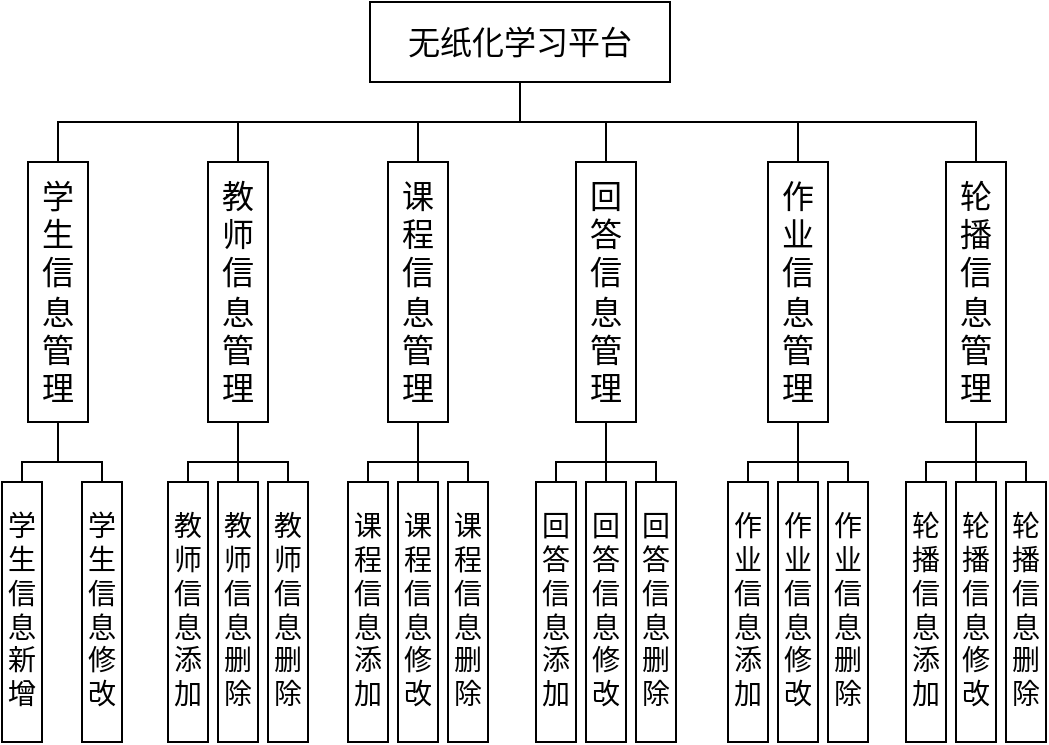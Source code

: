 <mxfile version="18.0.2" type="github">
  <diagram id="XVO9AAxLQijC5iL2iSVY" name="第 1 页">
    <mxGraphModel dx="1422" dy="738" grid="1" gridSize="10" guides="1" tooltips="1" connect="1" arrows="1" fold="1" page="1" pageScale="1" pageWidth="827" pageHeight="1169" math="0" shadow="0">
      <root>
        <mxCell id="0" />
        <mxCell id="1" parent="0" />
        <mxCell id="MD5_5JTX2Zhy4qjMyFGq-1" style="edgeStyle=orthogonalEdgeStyle;rounded=0;orthogonalLoop=1;jettySize=auto;html=1;entryX=0.5;entryY=0;entryDx=0;entryDy=0;endArrow=none;endFill=0;" edge="1" parent="1" source="rA-lsOS7G83opefxdlpn-1" target="rA-lsOS7G83opefxdlpn-2">
          <mxGeometry relative="1" as="geometry">
            <Array as="points">
              <mxPoint x="429" y="200" />
              <mxPoint x="198" y="200" />
            </Array>
          </mxGeometry>
        </mxCell>
        <mxCell id="MD5_5JTX2Zhy4qjMyFGq-2" style="edgeStyle=orthogonalEdgeStyle;rounded=0;orthogonalLoop=1;jettySize=auto;html=1;entryX=0.5;entryY=0;entryDx=0;entryDy=0;endArrow=none;endFill=0;" edge="1" parent="1" source="rA-lsOS7G83opefxdlpn-1" target="rA-lsOS7G83opefxdlpn-3">
          <mxGeometry relative="1" as="geometry">
            <Array as="points">
              <mxPoint x="429" y="200" />
              <mxPoint x="288" y="200" />
            </Array>
          </mxGeometry>
        </mxCell>
        <mxCell id="MD5_5JTX2Zhy4qjMyFGq-3" style="edgeStyle=orthogonalEdgeStyle;rounded=0;orthogonalLoop=1;jettySize=auto;html=1;endArrow=none;endFill=0;" edge="1" parent="1" source="rA-lsOS7G83opefxdlpn-1" target="rA-lsOS7G83opefxdlpn-4">
          <mxGeometry relative="1" as="geometry" />
        </mxCell>
        <mxCell id="MD5_5JTX2Zhy4qjMyFGq-4" style="edgeStyle=orthogonalEdgeStyle;rounded=0;orthogonalLoop=1;jettySize=auto;html=1;entryX=0.5;entryY=0;entryDx=0;entryDy=0;endArrow=none;endFill=0;" edge="1" parent="1" source="rA-lsOS7G83opefxdlpn-1" target="rA-lsOS7G83opefxdlpn-5">
          <mxGeometry relative="1" as="geometry" />
        </mxCell>
        <mxCell id="MD5_5JTX2Zhy4qjMyFGq-5" style="edgeStyle=orthogonalEdgeStyle;rounded=0;orthogonalLoop=1;jettySize=auto;html=1;endArrow=none;endFill=0;" edge="1" parent="1" source="rA-lsOS7G83opefxdlpn-1" target="rA-lsOS7G83opefxdlpn-6">
          <mxGeometry relative="1" as="geometry">
            <Array as="points">
              <mxPoint x="429" y="200" />
              <mxPoint x="568" y="200" />
            </Array>
          </mxGeometry>
        </mxCell>
        <mxCell id="MD5_5JTX2Zhy4qjMyFGq-6" style="edgeStyle=orthogonalEdgeStyle;rounded=0;orthogonalLoop=1;jettySize=auto;html=1;endArrow=none;endFill=0;" edge="1" parent="1" source="rA-lsOS7G83opefxdlpn-1" target="rA-lsOS7G83opefxdlpn-7">
          <mxGeometry relative="1" as="geometry">
            <Array as="points">
              <mxPoint x="429" y="200" />
              <mxPoint x="657" y="200" />
            </Array>
          </mxGeometry>
        </mxCell>
        <mxCell id="rA-lsOS7G83opefxdlpn-1" value="无纸化学习平台" style="rounded=0;whiteSpace=wrap;html=1;fontSize=16;fontFamily=宋体;" parent="1" vertex="1">
          <mxGeometry x="354" y="140" width="150" height="40" as="geometry" />
        </mxCell>
        <mxCell id="rA-lsOS7G83opefxdlpn-20" style="edgeStyle=orthogonalEdgeStyle;rounded=0;orthogonalLoop=1;jettySize=auto;html=1;fontSize=14;endArrow=none;endFill=0;fontFamily=宋体;" parent="1" source="rA-lsOS7G83opefxdlpn-2" target="rA-lsOS7G83opefxdlpn-18" edge="1">
          <mxGeometry relative="1" as="geometry" />
        </mxCell>
        <mxCell id="rA-lsOS7G83opefxdlpn-21" style="edgeStyle=orthogonalEdgeStyle;rounded=0;orthogonalLoop=1;jettySize=auto;html=1;entryX=0.5;entryY=0;entryDx=0;entryDy=0;fontSize=14;endArrow=none;endFill=0;fontFamily=宋体;" parent="1" source="rA-lsOS7G83opefxdlpn-2" target="rA-lsOS7G83opefxdlpn-19" edge="1">
          <mxGeometry relative="1" as="geometry" />
        </mxCell>
        <mxCell id="rA-lsOS7G83opefxdlpn-2" value="学生信息管理" style="rounded=0;whiteSpace=wrap;html=1;glass=0;sketch=0;horizontal=1;fontSize=16;fontFamily=宋体;" parent="1" vertex="1">
          <mxGeometry x="183" y="220" width="30" height="130" as="geometry" />
        </mxCell>
        <mxCell id="rA-lsOS7G83opefxdlpn-25" style="edgeStyle=orthogonalEdgeStyle;rounded=0;orthogonalLoop=1;jettySize=auto;html=1;fontSize=14;endArrow=none;endFill=0;fontFamily=宋体;" parent="1" source="rA-lsOS7G83opefxdlpn-3" target="rA-lsOS7G83opefxdlpn-22" edge="1">
          <mxGeometry relative="1" as="geometry" />
        </mxCell>
        <mxCell id="rA-lsOS7G83opefxdlpn-26" style="edgeStyle=orthogonalEdgeStyle;rounded=0;orthogonalLoop=1;jettySize=auto;html=1;entryX=0.5;entryY=0;entryDx=0;entryDy=0;fontSize=14;endArrow=none;endFill=0;fontFamily=宋体;" parent="1" source="rA-lsOS7G83opefxdlpn-3" target="rA-lsOS7G83opefxdlpn-23" edge="1">
          <mxGeometry relative="1" as="geometry" />
        </mxCell>
        <mxCell id="rA-lsOS7G83opefxdlpn-27" style="edgeStyle=orthogonalEdgeStyle;rounded=0;orthogonalLoop=1;jettySize=auto;html=1;entryX=0.5;entryY=0;entryDx=0;entryDy=0;fontSize=14;endArrow=none;endFill=0;fontFamily=宋体;" parent="1" source="rA-lsOS7G83opefxdlpn-3" target="rA-lsOS7G83opefxdlpn-24" edge="1">
          <mxGeometry relative="1" as="geometry" />
        </mxCell>
        <mxCell id="rA-lsOS7G83opefxdlpn-3" value="教师信息管理" style="rounded=0;whiteSpace=wrap;html=1;glass=0;sketch=0;horizontal=1;fontSize=16;fontFamily=宋体;" parent="1" vertex="1">
          <mxGeometry x="273" y="220" width="30" height="130" as="geometry" />
        </mxCell>
        <mxCell id="rA-lsOS7G83opefxdlpn-31" style="edgeStyle=orthogonalEdgeStyle;rounded=0;orthogonalLoop=1;jettySize=auto;html=1;entryX=0.5;entryY=0;entryDx=0;entryDy=0;fontSize=14;endArrow=none;endFill=0;fontFamily=宋体;" parent="1" source="rA-lsOS7G83opefxdlpn-4" target="rA-lsOS7G83opefxdlpn-28" edge="1">
          <mxGeometry relative="1" as="geometry" />
        </mxCell>
        <mxCell id="rA-lsOS7G83opefxdlpn-32" style="edgeStyle=orthogonalEdgeStyle;rounded=0;orthogonalLoop=1;jettySize=auto;html=1;fontSize=14;endArrow=none;endFill=0;fontFamily=宋体;" parent="1" source="rA-lsOS7G83opefxdlpn-4" target="rA-lsOS7G83opefxdlpn-29" edge="1">
          <mxGeometry relative="1" as="geometry" />
        </mxCell>
        <mxCell id="rA-lsOS7G83opefxdlpn-33" style="edgeStyle=orthogonalEdgeStyle;rounded=0;orthogonalLoop=1;jettySize=auto;html=1;fontSize=14;endArrow=none;endFill=0;fontFamily=宋体;" parent="1" source="rA-lsOS7G83opefxdlpn-4" target="rA-lsOS7G83opefxdlpn-30" edge="1">
          <mxGeometry relative="1" as="geometry" />
        </mxCell>
        <mxCell id="rA-lsOS7G83opefxdlpn-4" value="课程信息管理" style="rounded=0;whiteSpace=wrap;html=1;glass=0;sketch=0;horizontal=1;fontSize=16;fontFamily=宋体;" parent="1" vertex="1">
          <mxGeometry x="363" y="220" width="30" height="130" as="geometry" />
        </mxCell>
        <mxCell id="rA-lsOS7G83opefxdlpn-39" style="edgeStyle=orthogonalEdgeStyle;rounded=0;orthogonalLoop=1;jettySize=auto;html=1;fontSize=14;endArrow=none;endFill=0;fontFamily=宋体;" parent="1" source="rA-lsOS7G83opefxdlpn-5" target="rA-lsOS7G83opefxdlpn-34" edge="1">
          <mxGeometry relative="1" as="geometry" />
        </mxCell>
        <mxCell id="rA-lsOS7G83opefxdlpn-40" style="edgeStyle=orthogonalEdgeStyle;rounded=0;orthogonalLoop=1;jettySize=auto;html=1;fontSize=14;endArrow=none;endFill=0;fontFamily=宋体;" parent="1" source="rA-lsOS7G83opefxdlpn-5" target="rA-lsOS7G83opefxdlpn-36" edge="1">
          <mxGeometry relative="1" as="geometry" />
        </mxCell>
        <mxCell id="rA-lsOS7G83opefxdlpn-41" style="edgeStyle=orthogonalEdgeStyle;rounded=0;orthogonalLoop=1;jettySize=auto;html=1;entryX=0.5;entryY=0;entryDx=0;entryDy=0;fontSize=14;endArrow=none;endFill=0;fontFamily=宋体;" parent="1" source="rA-lsOS7G83opefxdlpn-5" target="rA-lsOS7G83opefxdlpn-37" edge="1">
          <mxGeometry relative="1" as="geometry" />
        </mxCell>
        <mxCell id="rA-lsOS7G83opefxdlpn-5" value="回答信息管理" style="rounded=0;whiteSpace=wrap;html=1;glass=0;sketch=0;horizontal=1;fontSize=16;fontFamily=宋体;" parent="1" vertex="1">
          <mxGeometry x="457" y="220" width="30" height="130" as="geometry" />
        </mxCell>
        <mxCell id="rA-lsOS7G83opefxdlpn-45" style="edgeStyle=orthogonalEdgeStyle;rounded=0;orthogonalLoop=1;jettySize=auto;html=1;fontSize=14;endArrow=none;endFill=0;fontFamily=宋体;" parent="1" source="rA-lsOS7G83opefxdlpn-6" target="rA-lsOS7G83opefxdlpn-43" edge="1">
          <mxGeometry relative="1" as="geometry" />
        </mxCell>
        <mxCell id="rA-lsOS7G83opefxdlpn-46" style="edgeStyle=orthogonalEdgeStyle;rounded=0;orthogonalLoop=1;jettySize=auto;html=1;entryX=0.5;entryY=0;entryDx=0;entryDy=0;fontSize=14;endArrow=none;endFill=0;fontFamily=宋体;" parent="1" source="rA-lsOS7G83opefxdlpn-6" target="rA-lsOS7G83opefxdlpn-42" edge="1">
          <mxGeometry relative="1" as="geometry" />
        </mxCell>
        <mxCell id="rA-lsOS7G83opefxdlpn-47" style="edgeStyle=orthogonalEdgeStyle;rounded=0;orthogonalLoop=1;jettySize=auto;html=1;entryX=0.5;entryY=0;entryDx=0;entryDy=0;fontSize=14;endArrow=none;endFill=0;fontFamily=宋体;" parent="1" source="rA-lsOS7G83opefxdlpn-6" target="rA-lsOS7G83opefxdlpn-44" edge="1">
          <mxGeometry relative="1" as="geometry" />
        </mxCell>
        <mxCell id="rA-lsOS7G83opefxdlpn-6" value="作业信息管理" style="rounded=0;whiteSpace=wrap;html=1;glass=0;sketch=0;horizontal=1;fontSize=16;fontFamily=宋体;" parent="1" vertex="1">
          <mxGeometry x="553" y="220" width="30" height="130" as="geometry" />
        </mxCell>
        <mxCell id="rA-lsOS7G83opefxdlpn-51" style="edgeStyle=orthogonalEdgeStyle;rounded=0;orthogonalLoop=1;jettySize=auto;html=1;entryX=0.5;entryY=0;entryDx=0;entryDy=0;fontSize=14;endArrow=none;endFill=0;fontFamily=宋体;" parent="1" source="rA-lsOS7G83opefxdlpn-7" target="rA-lsOS7G83opefxdlpn-48" edge="1">
          <mxGeometry relative="1" as="geometry" />
        </mxCell>
        <mxCell id="rA-lsOS7G83opefxdlpn-52" style="edgeStyle=orthogonalEdgeStyle;rounded=0;orthogonalLoop=1;jettySize=auto;html=1;fontSize=14;endArrow=none;endFill=0;fontFamily=宋体;" parent="1" source="rA-lsOS7G83opefxdlpn-7" target="rA-lsOS7G83opefxdlpn-49" edge="1">
          <mxGeometry relative="1" as="geometry" />
        </mxCell>
        <mxCell id="rA-lsOS7G83opefxdlpn-53" style="edgeStyle=orthogonalEdgeStyle;rounded=0;orthogonalLoop=1;jettySize=auto;html=1;fontSize=14;endArrow=none;endFill=0;fontFamily=宋体;" parent="1" source="rA-lsOS7G83opefxdlpn-7" target="rA-lsOS7G83opefxdlpn-50" edge="1">
          <mxGeometry relative="1" as="geometry" />
        </mxCell>
        <mxCell id="rA-lsOS7G83opefxdlpn-7" value="轮播信息管理" style="rounded=0;whiteSpace=wrap;html=1;glass=0;sketch=0;horizontal=1;fontSize=16;fontFamily=宋体;" parent="1" vertex="1">
          <mxGeometry x="642" y="220" width="30" height="130" as="geometry" />
        </mxCell>
        <mxCell id="rA-lsOS7G83opefxdlpn-18" value="学生信息新增" style="rounded=0;whiteSpace=wrap;html=1;glass=0;sketch=0;fontSize=14;fontFamily=宋体;" parent="1" vertex="1">
          <mxGeometry x="170" y="380" width="20" height="130" as="geometry" />
        </mxCell>
        <mxCell id="rA-lsOS7G83opefxdlpn-19" value="学生信息修改" style="rounded=0;whiteSpace=wrap;html=1;glass=0;sketch=0;fontSize=14;fontFamily=宋体;" parent="1" vertex="1">
          <mxGeometry x="210" y="380" width="20" height="130" as="geometry" />
        </mxCell>
        <mxCell id="rA-lsOS7G83opefxdlpn-22" value="教师信息添加" style="rounded=0;whiteSpace=wrap;html=1;glass=0;sketch=0;fontSize=14;fontFamily=宋体;" parent="1" vertex="1">
          <mxGeometry x="253" y="380" width="20" height="130" as="geometry" />
        </mxCell>
        <mxCell id="rA-lsOS7G83opefxdlpn-23" value="教师信息删除" style="rounded=0;whiteSpace=wrap;html=1;glass=0;sketch=0;fontSize=14;fontFamily=宋体;" parent="1" vertex="1">
          <mxGeometry x="278" y="380" width="20" height="130" as="geometry" />
        </mxCell>
        <mxCell id="rA-lsOS7G83opefxdlpn-24" value="教师信息删除" style="rounded=0;whiteSpace=wrap;html=1;glass=0;sketch=0;fontSize=14;fontFamily=宋体;" parent="1" vertex="1">
          <mxGeometry x="303" y="380" width="20" height="130" as="geometry" />
        </mxCell>
        <mxCell id="rA-lsOS7G83opefxdlpn-28" value="课程信息添加" style="rounded=0;whiteSpace=wrap;html=1;glass=0;sketch=0;fontSize=14;fontFamily=宋体;" parent="1" vertex="1">
          <mxGeometry x="343" y="380" width="20" height="130" as="geometry" />
        </mxCell>
        <mxCell id="rA-lsOS7G83opefxdlpn-29" value="课程信息修改" style="rounded=0;whiteSpace=wrap;html=1;glass=0;sketch=0;fontSize=14;fontFamily=宋体;" parent="1" vertex="1">
          <mxGeometry x="368" y="380" width="20" height="130" as="geometry" />
        </mxCell>
        <mxCell id="rA-lsOS7G83opefxdlpn-30" value="课程信息删除" style="rounded=0;whiteSpace=wrap;html=1;glass=0;sketch=0;fontSize=14;fontFamily=宋体;" parent="1" vertex="1">
          <mxGeometry x="393" y="380" width="20" height="130" as="geometry" />
        </mxCell>
        <mxCell id="rA-lsOS7G83opefxdlpn-34" value="回答信息添加" style="rounded=0;whiteSpace=wrap;html=1;glass=0;sketch=0;fontSize=14;fontFamily=宋体;" parent="1" vertex="1">
          <mxGeometry x="437" y="380" width="20" height="130" as="geometry" />
        </mxCell>
        <mxCell id="rA-lsOS7G83opefxdlpn-36" value="回答信息修改" style="rounded=0;whiteSpace=wrap;html=1;glass=0;sketch=0;fontSize=14;fontFamily=宋体;" parent="1" vertex="1">
          <mxGeometry x="462" y="380" width="20" height="130" as="geometry" />
        </mxCell>
        <mxCell id="rA-lsOS7G83opefxdlpn-37" value="回答信息删除" style="rounded=0;whiteSpace=wrap;html=1;glass=0;sketch=0;fontSize=14;fontFamily=宋体;" parent="1" vertex="1">
          <mxGeometry x="487" y="380" width="20" height="130" as="geometry" />
        </mxCell>
        <mxCell id="rA-lsOS7G83opefxdlpn-42" value="作业信息添加" style="rounded=0;whiteSpace=wrap;html=1;glass=0;sketch=0;fontSize=14;fontFamily=宋体;" parent="1" vertex="1">
          <mxGeometry x="533" y="380" width="20" height="130" as="geometry" />
        </mxCell>
        <mxCell id="rA-lsOS7G83opefxdlpn-43" value="作业信息修改" style="rounded=0;whiteSpace=wrap;html=1;glass=0;sketch=0;fontSize=14;fontFamily=宋体;" parent="1" vertex="1">
          <mxGeometry x="558" y="380" width="20" height="130" as="geometry" />
        </mxCell>
        <mxCell id="rA-lsOS7G83opefxdlpn-44" value="作业信息删除" style="rounded=0;whiteSpace=wrap;html=1;glass=0;sketch=0;fontSize=14;fontFamily=宋体;" parent="1" vertex="1">
          <mxGeometry x="583" y="380" width="20" height="130" as="geometry" />
        </mxCell>
        <mxCell id="rA-lsOS7G83opefxdlpn-48" value="轮播信息添加" style="rounded=0;whiteSpace=wrap;html=1;glass=0;sketch=0;fontSize=14;fontFamily=宋体;" parent="1" vertex="1">
          <mxGeometry x="622" y="380" width="20" height="130" as="geometry" />
        </mxCell>
        <mxCell id="rA-lsOS7G83opefxdlpn-49" value="轮播信息修改" style="rounded=0;whiteSpace=wrap;html=1;glass=0;sketch=0;fontSize=14;fontFamily=宋体;" parent="1" vertex="1">
          <mxGeometry x="647" y="380" width="20" height="130" as="geometry" />
        </mxCell>
        <mxCell id="rA-lsOS7G83opefxdlpn-50" value="轮播信息删除" style="rounded=0;whiteSpace=wrap;html=1;glass=0;sketch=0;fontSize=14;fontFamily=宋体;" parent="1" vertex="1">
          <mxGeometry x="672" y="380" width="20" height="130" as="geometry" />
        </mxCell>
      </root>
    </mxGraphModel>
  </diagram>
</mxfile>
